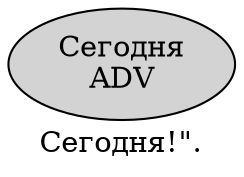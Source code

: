 digraph SENTENCE_658 {
	graph [label="Сегодня!\"."]
	node [style=filled]
		0 [label="Сегодня
ADV" color="" fillcolor=lightgray penwidth=1 shape=ellipse]
}